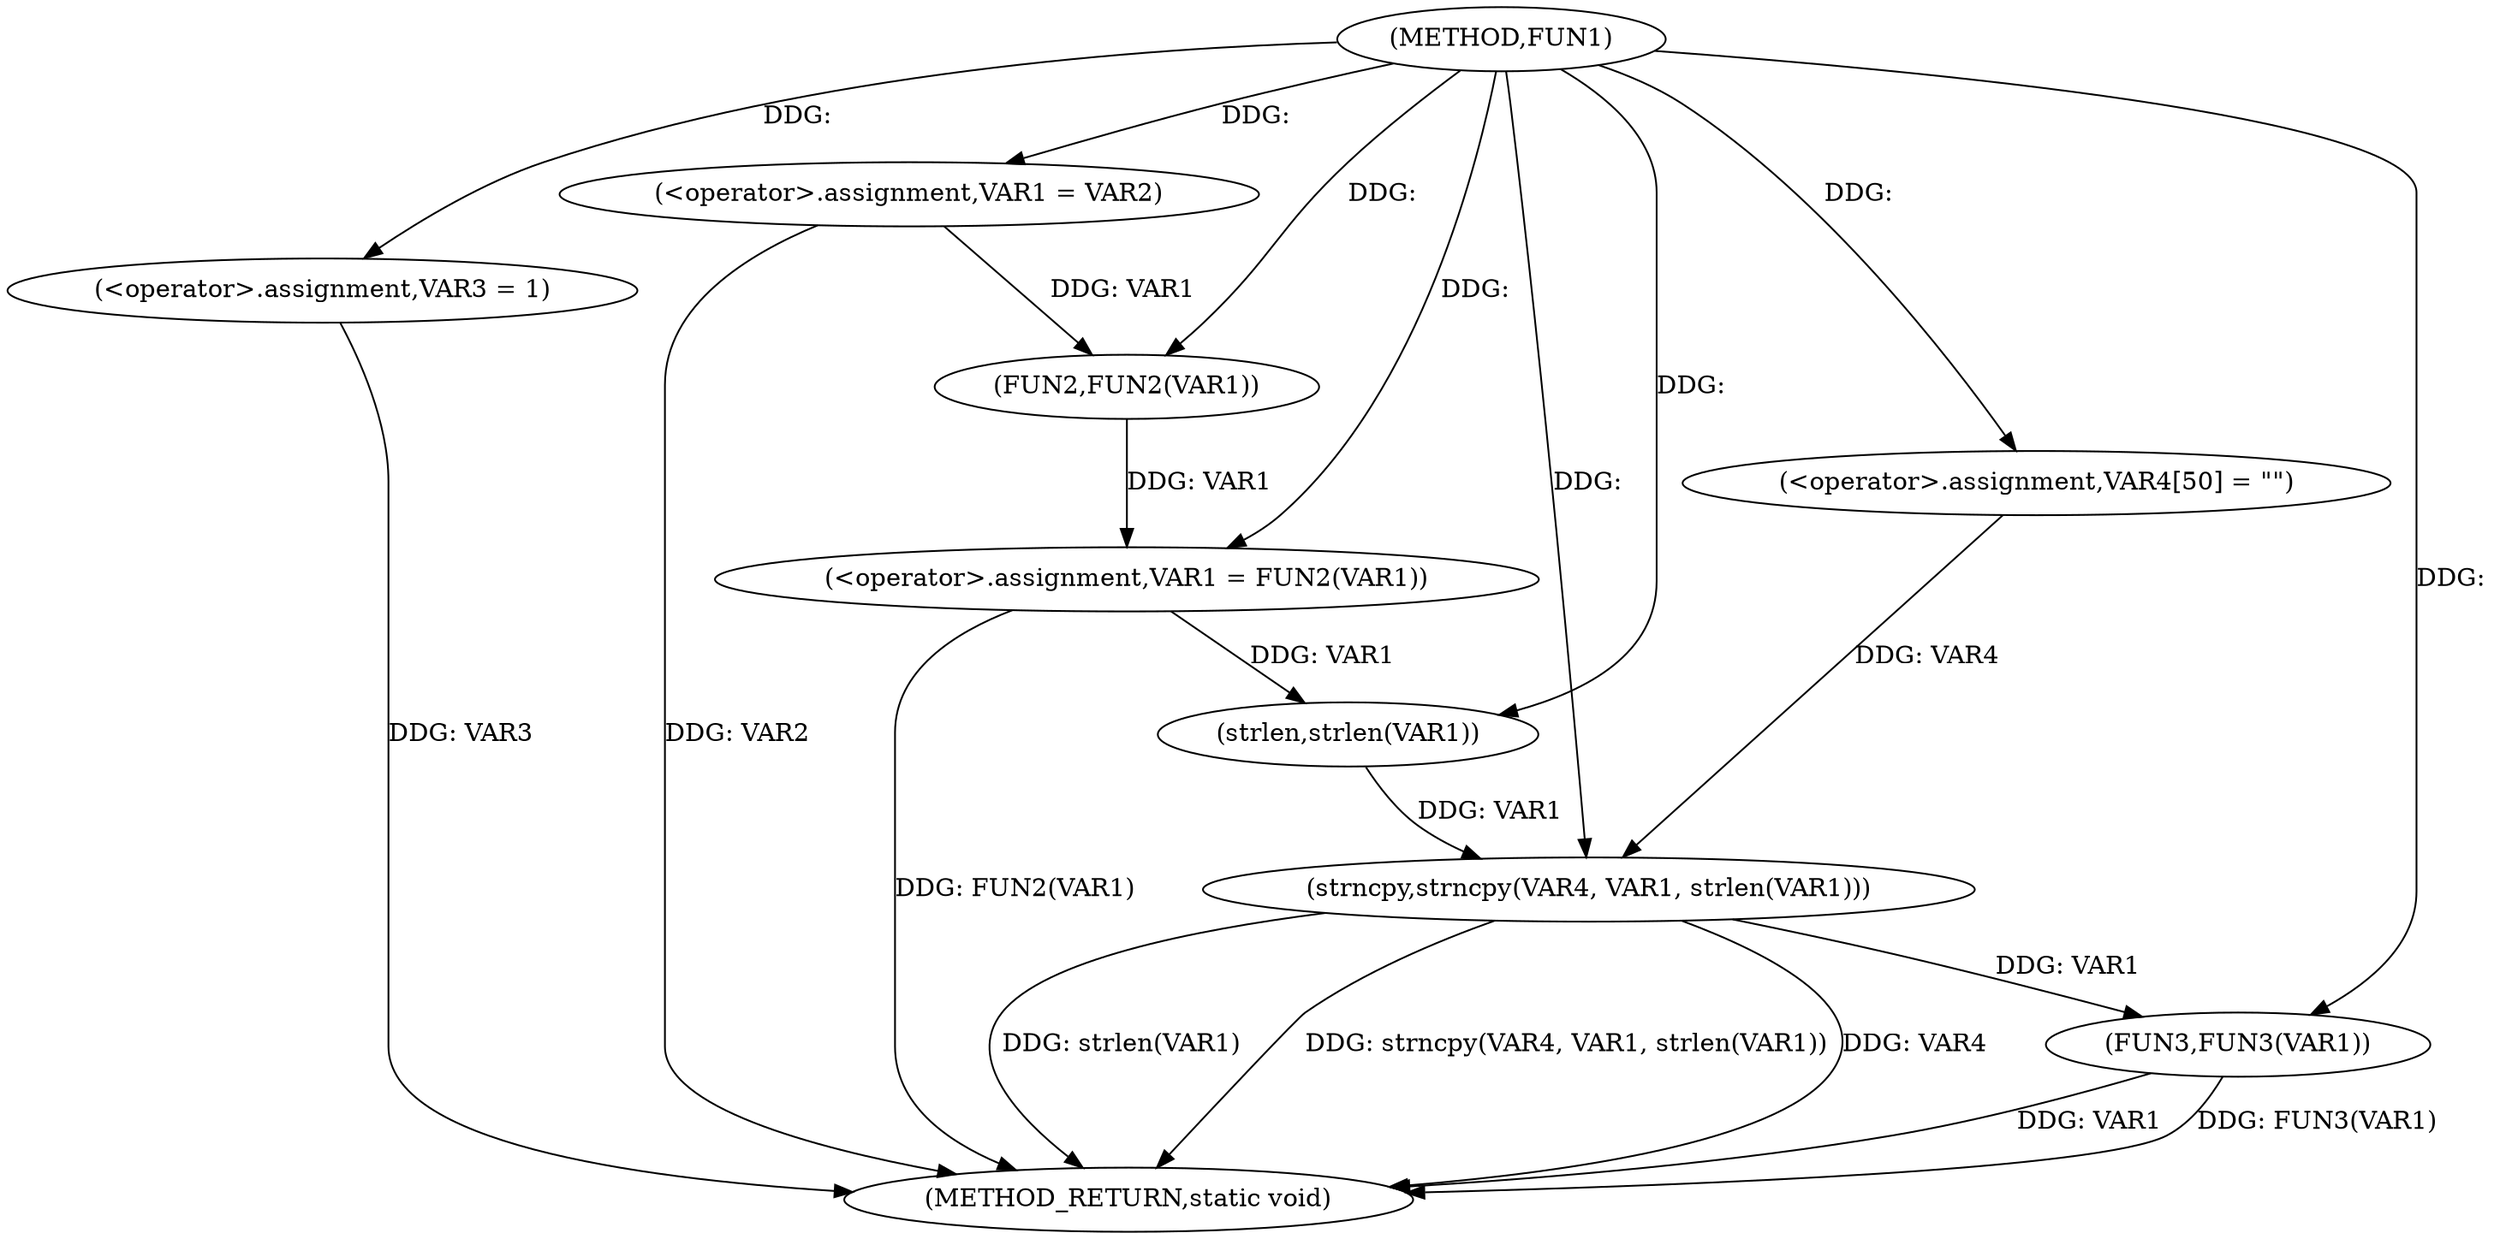 digraph FUN1 {  
"1000100" [label = "(METHOD,FUN1)" ]
"1000126" [label = "(METHOD_RETURN,static void)" ]
"1000104" [label = "(<operator>.assignment,VAR1 = VAR2)" ]
"1000107" [label = "(<operator>.assignment,VAR3 = 1)" ]
"1000110" [label = "(<operator>.assignment,VAR1 = FUN2(VAR1))" ]
"1000112" [label = "(FUN2,FUN2(VAR1))" ]
"1000116" [label = "(<operator>.assignment,VAR4[50] = \"\")" ]
"1000119" [label = "(strncpy,strncpy(VAR4, VAR1, strlen(VAR1)))" ]
"1000122" [label = "(strlen,strlen(VAR1))" ]
"1000124" [label = "(FUN3,FUN3(VAR1))" ]
  "1000124" -> "1000126"  [ label = "DDG: VAR1"] 
  "1000107" -> "1000126"  [ label = "DDG: VAR3"] 
  "1000110" -> "1000126"  [ label = "DDG: FUN2(VAR1)"] 
  "1000119" -> "1000126"  [ label = "DDG: strlen(VAR1)"] 
  "1000119" -> "1000126"  [ label = "DDG: strncpy(VAR4, VAR1, strlen(VAR1))"] 
  "1000104" -> "1000126"  [ label = "DDG: VAR2"] 
  "1000124" -> "1000126"  [ label = "DDG: FUN3(VAR1)"] 
  "1000119" -> "1000126"  [ label = "DDG: VAR4"] 
  "1000100" -> "1000104"  [ label = "DDG: "] 
  "1000100" -> "1000107"  [ label = "DDG: "] 
  "1000112" -> "1000110"  [ label = "DDG: VAR1"] 
  "1000100" -> "1000110"  [ label = "DDG: "] 
  "1000104" -> "1000112"  [ label = "DDG: VAR1"] 
  "1000100" -> "1000112"  [ label = "DDG: "] 
  "1000100" -> "1000116"  [ label = "DDG: "] 
  "1000116" -> "1000119"  [ label = "DDG: VAR4"] 
  "1000100" -> "1000119"  [ label = "DDG: "] 
  "1000122" -> "1000119"  [ label = "DDG: VAR1"] 
  "1000110" -> "1000122"  [ label = "DDG: VAR1"] 
  "1000100" -> "1000122"  [ label = "DDG: "] 
  "1000119" -> "1000124"  [ label = "DDG: VAR1"] 
  "1000100" -> "1000124"  [ label = "DDG: "] 
}
